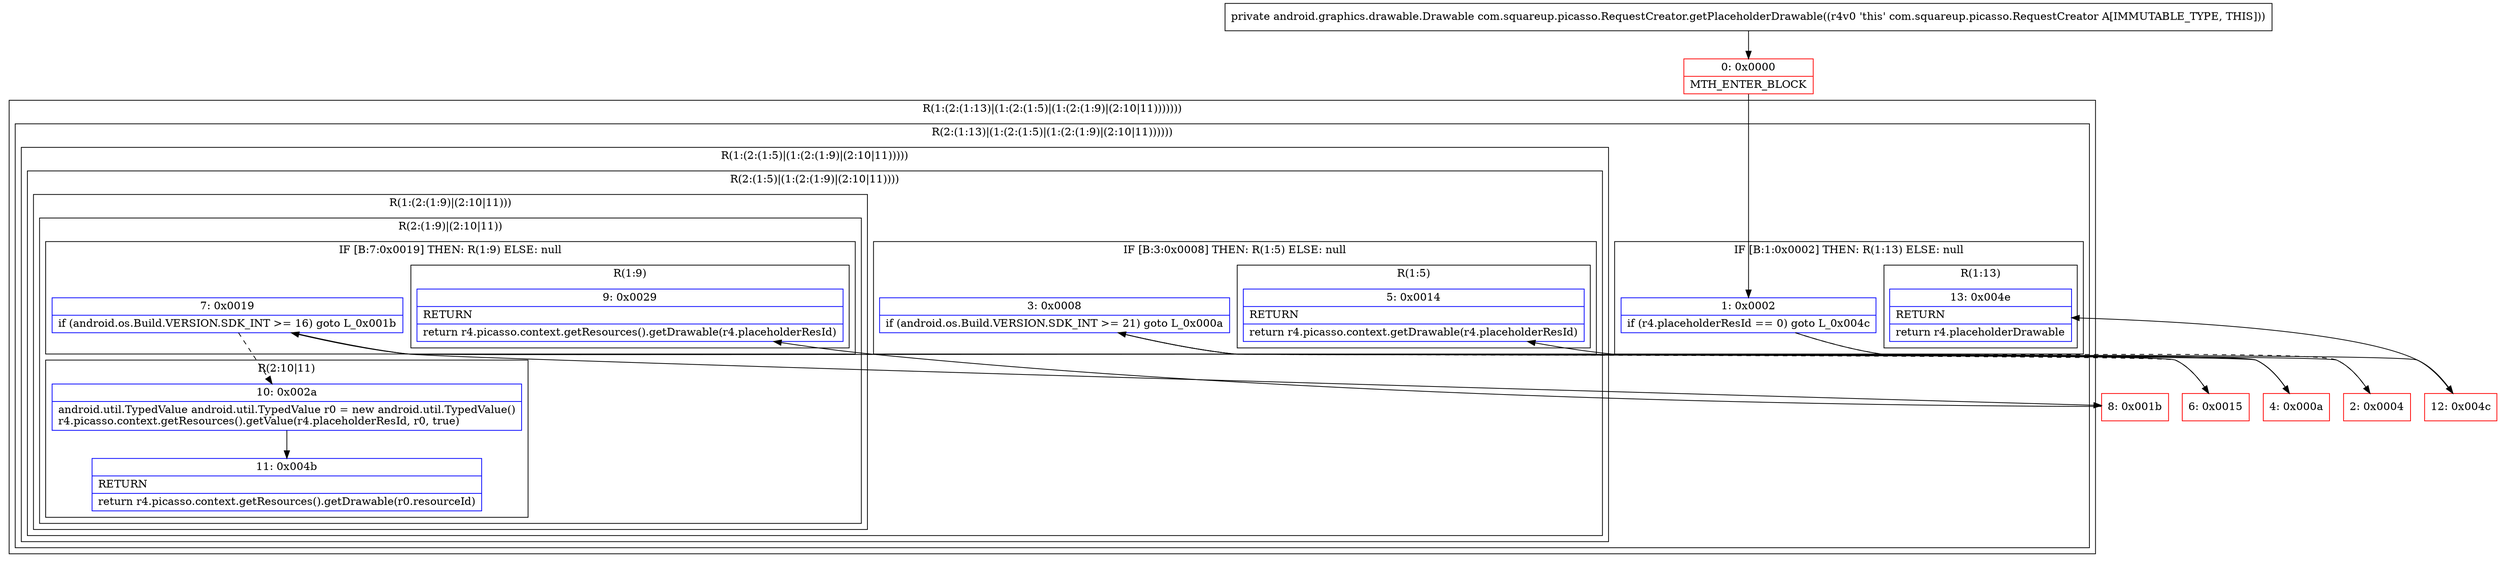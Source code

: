 digraph "CFG forcom.squareup.picasso.RequestCreator.getPlaceholderDrawable()Landroid\/graphics\/drawable\/Drawable;" {
subgraph cluster_Region_105398786 {
label = "R(1:(2:(1:13)|(1:(2:(1:5)|(1:(2:(1:9)|(2:10|11)))))))";
node [shape=record,color=blue];
subgraph cluster_Region_1767783228 {
label = "R(2:(1:13)|(1:(2:(1:5)|(1:(2:(1:9)|(2:10|11))))))";
node [shape=record,color=blue];
subgraph cluster_IfRegion_1380948450 {
label = "IF [B:1:0x0002] THEN: R(1:13) ELSE: null";
node [shape=record,color=blue];
Node_1 [shape=record,label="{1\:\ 0x0002|if (r4.placeholderResId == 0) goto L_0x004c\l}"];
subgraph cluster_Region_2034197198 {
label = "R(1:13)";
node [shape=record,color=blue];
Node_13 [shape=record,label="{13\:\ 0x004e|RETURN\l|return r4.placeholderDrawable\l}"];
}
}
subgraph cluster_Region_1034119097 {
label = "R(1:(2:(1:5)|(1:(2:(1:9)|(2:10|11)))))";
node [shape=record,color=blue];
subgraph cluster_Region_633089258 {
label = "R(2:(1:5)|(1:(2:(1:9)|(2:10|11))))";
node [shape=record,color=blue];
subgraph cluster_IfRegion_185737526 {
label = "IF [B:3:0x0008] THEN: R(1:5) ELSE: null";
node [shape=record,color=blue];
Node_3 [shape=record,label="{3\:\ 0x0008|if (android.os.Build.VERSION.SDK_INT \>= 21) goto L_0x000a\l}"];
subgraph cluster_Region_163126152 {
label = "R(1:5)";
node [shape=record,color=blue];
Node_5 [shape=record,label="{5\:\ 0x0014|RETURN\l|return r4.picasso.context.getDrawable(r4.placeholderResId)\l}"];
}
}
subgraph cluster_Region_796998569 {
label = "R(1:(2:(1:9)|(2:10|11)))";
node [shape=record,color=blue];
subgraph cluster_Region_1805556175 {
label = "R(2:(1:9)|(2:10|11))";
node [shape=record,color=blue];
subgraph cluster_IfRegion_1897860635 {
label = "IF [B:7:0x0019] THEN: R(1:9) ELSE: null";
node [shape=record,color=blue];
Node_7 [shape=record,label="{7\:\ 0x0019|if (android.os.Build.VERSION.SDK_INT \>= 16) goto L_0x001b\l}"];
subgraph cluster_Region_809189099 {
label = "R(1:9)";
node [shape=record,color=blue];
Node_9 [shape=record,label="{9\:\ 0x0029|RETURN\l|return r4.picasso.context.getResources().getDrawable(r4.placeholderResId)\l}"];
}
}
subgraph cluster_Region_1573738470 {
label = "R(2:10|11)";
node [shape=record,color=blue];
Node_10 [shape=record,label="{10\:\ 0x002a|android.util.TypedValue android.util.TypedValue r0 = new android.util.TypedValue()\lr4.picasso.context.getResources().getValue(r4.placeholderResId, r0, true)\l}"];
Node_11 [shape=record,label="{11\:\ 0x004b|RETURN\l|return r4.picasso.context.getResources().getDrawable(r0.resourceId)\l}"];
}
}
}
}
}
}
}
Node_0 [shape=record,color=red,label="{0\:\ 0x0000|MTH_ENTER_BLOCK\l}"];
Node_2 [shape=record,color=red,label="{2\:\ 0x0004}"];
Node_4 [shape=record,color=red,label="{4\:\ 0x000a}"];
Node_6 [shape=record,color=red,label="{6\:\ 0x0015}"];
Node_8 [shape=record,color=red,label="{8\:\ 0x001b}"];
Node_12 [shape=record,color=red,label="{12\:\ 0x004c}"];
MethodNode[shape=record,label="{private android.graphics.drawable.Drawable com.squareup.picasso.RequestCreator.getPlaceholderDrawable((r4v0 'this' com.squareup.picasso.RequestCreator A[IMMUTABLE_TYPE, THIS])) }"];
MethodNode -> Node_0;
Node_1 -> Node_2[style=dashed];
Node_1 -> Node_12;
Node_3 -> Node_4;
Node_3 -> Node_6[style=dashed];
Node_7 -> Node_8;
Node_7 -> Node_10[style=dashed];
Node_10 -> Node_11;
Node_0 -> Node_1;
Node_2 -> Node_3;
Node_4 -> Node_5;
Node_6 -> Node_7;
Node_8 -> Node_9;
Node_12 -> Node_13;
}

